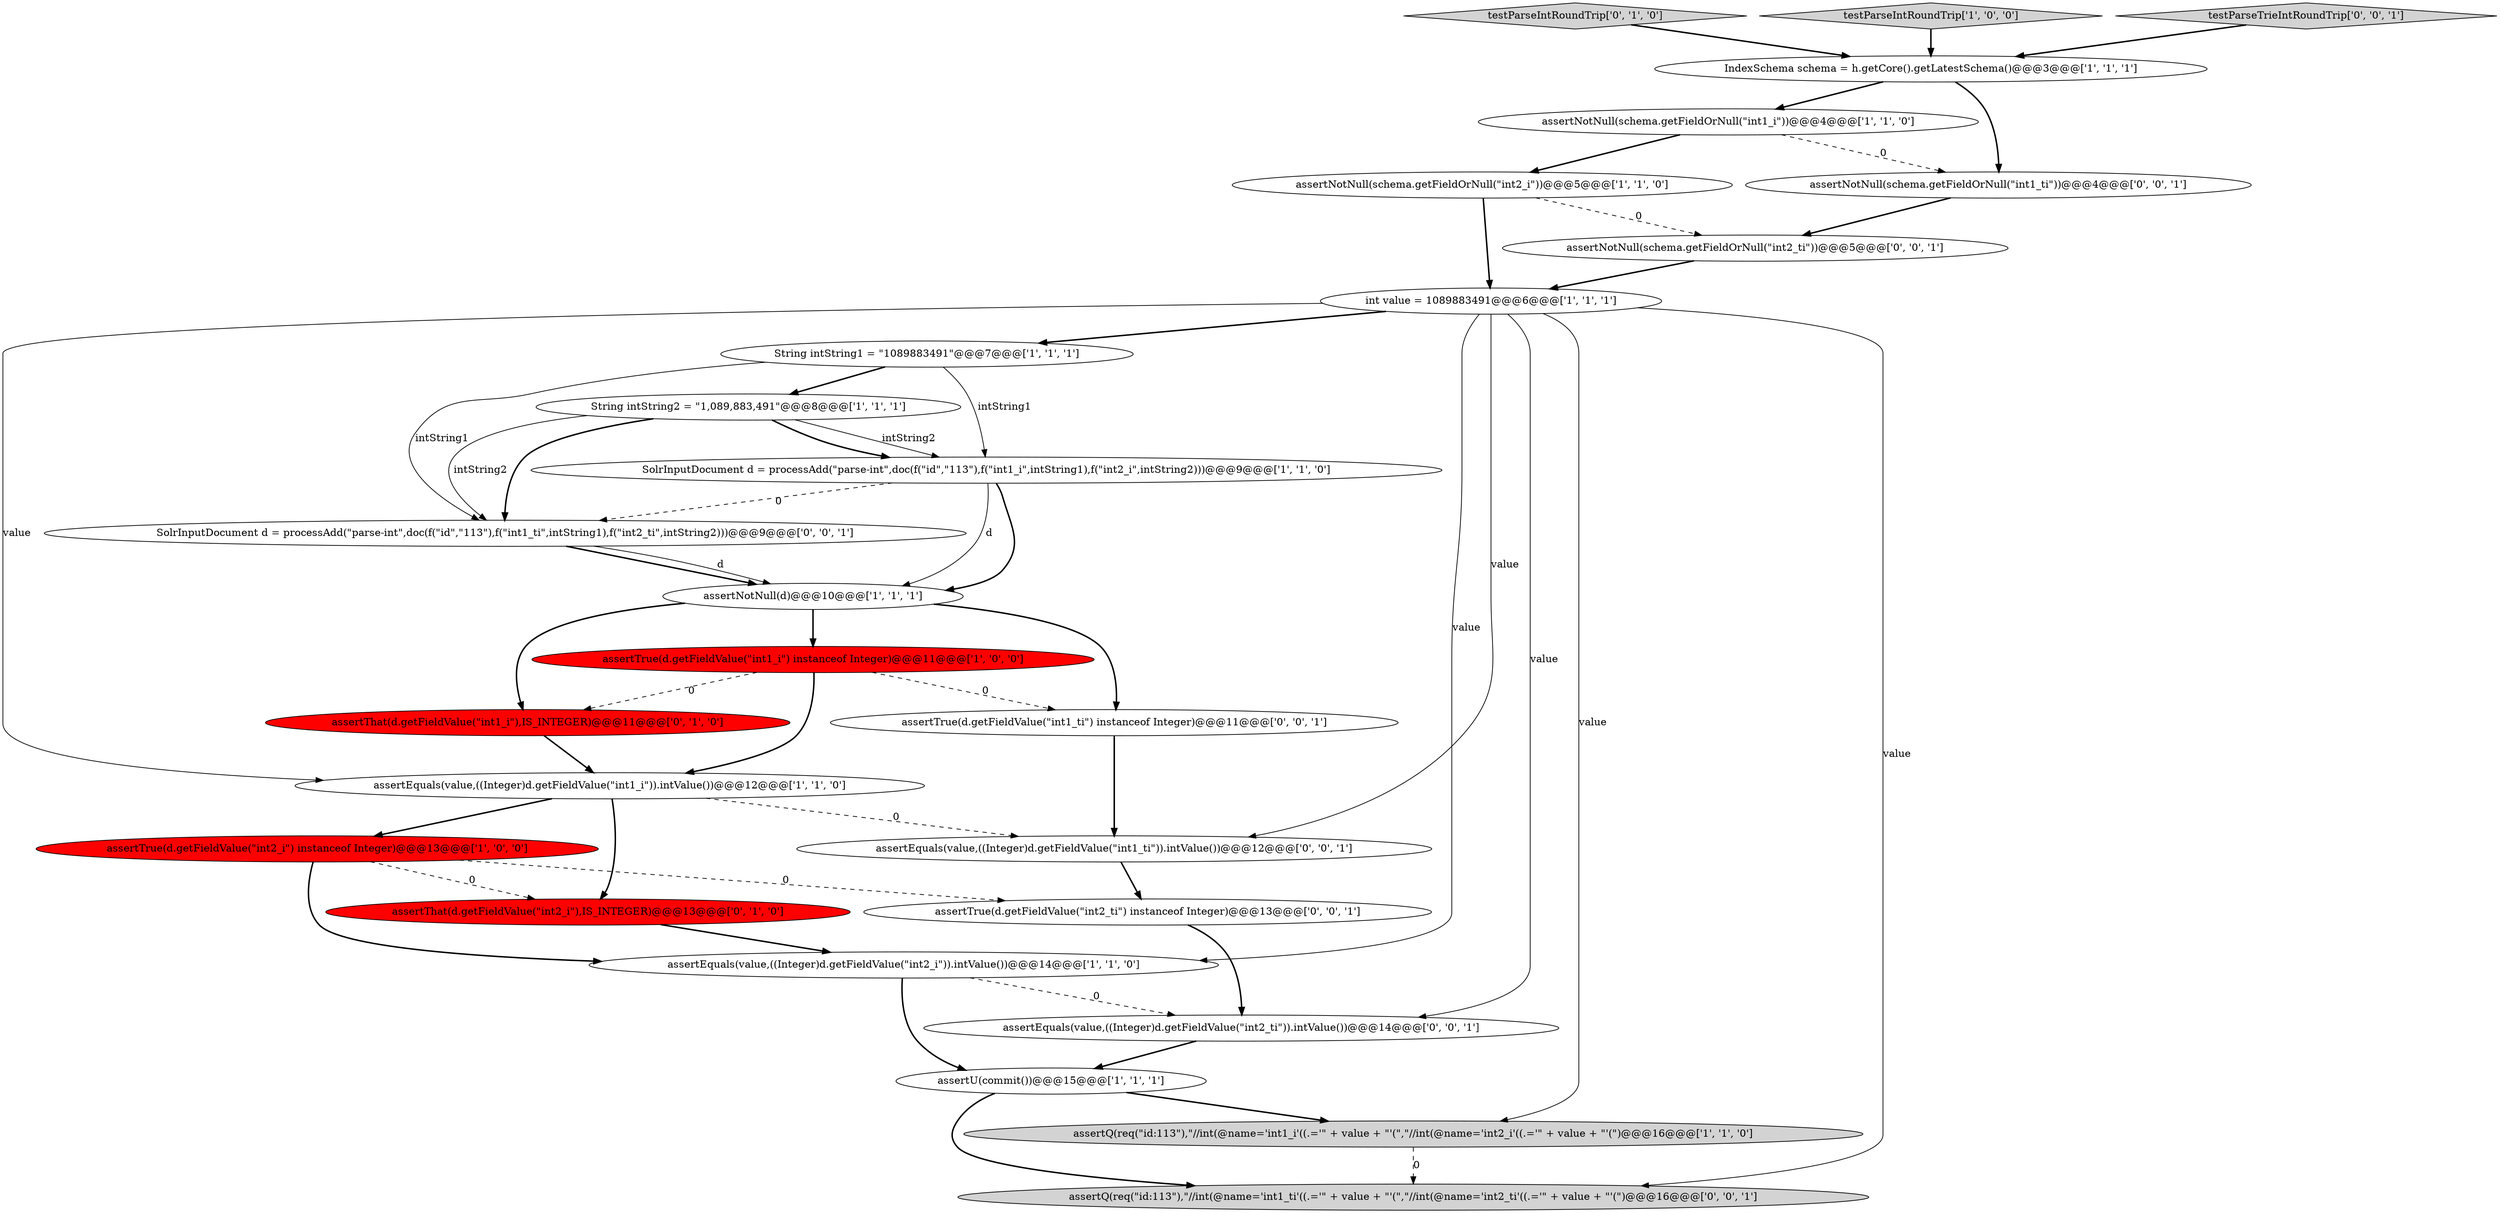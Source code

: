 digraph {
22 [style = filled, label = "assertNotNull(schema.getFieldOrNull(\"int1_ti\"))@@@4@@@['0', '0', '1']", fillcolor = white, shape = ellipse image = "AAA0AAABBB3BBB"];
23 [style = filled, label = "assertEquals(value,((Integer)d.getFieldValue(\"int1_ti\")).intValue())@@@12@@@['0', '0', '1']", fillcolor = white, shape = ellipse image = "AAA0AAABBB3BBB"];
7 [style = filled, label = "assertNotNull(schema.getFieldOrNull(\"int1_i\"))@@@4@@@['1', '1', '0']", fillcolor = white, shape = ellipse image = "AAA0AAABBB1BBB"];
6 [style = filled, label = "assertNotNull(schema.getFieldOrNull(\"int2_i\"))@@@5@@@['1', '1', '0']", fillcolor = white, shape = ellipse image = "AAA0AAABBB1BBB"];
8 [style = filled, label = "assertU(commit())@@@15@@@['1', '1', '1']", fillcolor = white, shape = ellipse image = "AAA0AAABBB1BBB"];
3 [style = filled, label = "assertEquals(value,((Integer)d.getFieldValue(\"int1_i\")).intValue())@@@12@@@['1', '1', '0']", fillcolor = white, shape = ellipse image = "AAA0AAABBB1BBB"];
18 [style = filled, label = "assertNotNull(schema.getFieldOrNull(\"int2_ti\"))@@@5@@@['0', '0', '1']", fillcolor = white, shape = ellipse image = "AAA0AAABBB3BBB"];
16 [style = filled, label = "testParseIntRoundTrip['0', '1', '0']", fillcolor = lightgray, shape = diamond image = "AAA0AAABBB2BBB"];
13 [style = filled, label = "int value = 1089883491@@@6@@@['1', '1', '1']", fillcolor = white, shape = ellipse image = "AAA0AAABBB1BBB"];
24 [style = filled, label = "assertEquals(value,((Integer)d.getFieldValue(\"int2_ti\")).intValue())@@@14@@@['0', '0', '1']", fillcolor = white, shape = ellipse image = "AAA0AAABBB3BBB"];
1 [style = filled, label = "assertNotNull(d)@@@10@@@['1', '1', '1']", fillcolor = white, shape = ellipse image = "AAA0AAABBB1BBB"];
26 [style = filled, label = "assertTrue(d.getFieldValue(\"int2_ti\") instanceof Integer)@@@13@@@['0', '0', '1']", fillcolor = white, shape = ellipse image = "AAA0AAABBB3BBB"];
5 [style = filled, label = "assertEquals(value,((Integer)d.getFieldValue(\"int2_i\")).intValue())@@@14@@@['1', '1', '0']", fillcolor = white, shape = ellipse image = "AAA0AAABBB1BBB"];
17 [style = filled, label = "assertThat(d.getFieldValue(\"int1_i\"),IS_INTEGER)@@@11@@@['0', '1', '0']", fillcolor = red, shape = ellipse image = "AAA1AAABBB2BBB"];
21 [style = filled, label = "assertQ(req(\"id:113\"),\"//int(@name='int1_ti'((.='\" + value + \"'(\",\"//int(@name='int2_ti'((.='\" + value + \"'(\")@@@16@@@['0', '0', '1']", fillcolor = lightgray, shape = ellipse image = "AAA0AAABBB3BBB"];
10 [style = filled, label = "assertTrue(d.getFieldValue(\"int1_i\") instanceof Integer)@@@11@@@['1', '0', '0']", fillcolor = red, shape = ellipse image = "AAA1AAABBB1BBB"];
9 [style = filled, label = "String intString2 = \"1,089,883,491\"@@@8@@@['1', '1', '1']", fillcolor = white, shape = ellipse image = "AAA0AAABBB1BBB"];
14 [style = filled, label = "testParseIntRoundTrip['1', '0', '0']", fillcolor = lightgray, shape = diamond image = "AAA0AAABBB1BBB"];
0 [style = filled, label = "assertQ(req(\"id:113\"),\"//int(@name='int1_i'((.='\" + value + \"'(\",\"//int(@name='int2_i'((.='\" + value + \"'(\")@@@16@@@['1', '1', '0']", fillcolor = lightgray, shape = ellipse image = "AAA0AAABBB1BBB"];
11 [style = filled, label = "String intString1 = \"1089883491\"@@@7@@@['1', '1', '1']", fillcolor = white, shape = ellipse image = "AAA0AAABBB1BBB"];
19 [style = filled, label = "assertTrue(d.getFieldValue(\"int1_ti\") instanceof Integer)@@@11@@@['0', '0', '1']", fillcolor = white, shape = ellipse image = "AAA0AAABBB3BBB"];
20 [style = filled, label = "SolrInputDocument d = processAdd(\"parse-int\",doc(f(\"id\",\"113\"),f(\"int1_ti\",intString1),f(\"int2_ti\",intString2)))@@@9@@@['0', '0', '1']", fillcolor = white, shape = ellipse image = "AAA0AAABBB3BBB"];
12 [style = filled, label = "IndexSchema schema = h.getCore().getLatestSchema()@@@3@@@['1', '1', '1']", fillcolor = white, shape = ellipse image = "AAA0AAABBB1BBB"];
15 [style = filled, label = "assertThat(d.getFieldValue(\"int2_i\"),IS_INTEGER)@@@13@@@['0', '1', '0']", fillcolor = red, shape = ellipse image = "AAA1AAABBB2BBB"];
25 [style = filled, label = "testParseTrieIntRoundTrip['0', '0', '1']", fillcolor = lightgray, shape = diamond image = "AAA0AAABBB3BBB"];
4 [style = filled, label = "assertTrue(d.getFieldValue(\"int2_i\") instanceof Integer)@@@13@@@['1', '0', '0']", fillcolor = red, shape = ellipse image = "AAA1AAABBB1BBB"];
2 [style = filled, label = "SolrInputDocument d = processAdd(\"parse-int\",doc(f(\"id\",\"113\"),f(\"int1_i\",intString1),f(\"int2_i\",intString2)))@@@9@@@['1', '1', '0']", fillcolor = white, shape = ellipse image = "AAA0AAABBB1BBB"];
5->8 [style = bold, label=""];
2->20 [style = dashed, label="0"];
9->2 [style = bold, label=""];
2->1 [style = bold, label=""];
10->19 [style = dashed, label="0"];
11->20 [style = solid, label="intString1"];
23->26 [style = bold, label=""];
5->24 [style = dashed, label="0"];
13->21 [style = solid, label="value"];
10->3 [style = bold, label=""];
9->20 [style = bold, label=""];
3->15 [style = bold, label=""];
4->26 [style = dashed, label="0"];
20->1 [style = bold, label=""];
20->1 [style = solid, label="d"];
11->9 [style = bold, label=""];
26->24 [style = bold, label=""];
13->11 [style = bold, label=""];
3->4 [style = bold, label=""];
11->2 [style = solid, label="intString1"];
12->7 [style = bold, label=""];
15->5 [style = bold, label=""];
13->24 [style = solid, label="value"];
1->17 [style = bold, label=""];
6->18 [style = dashed, label="0"];
8->0 [style = bold, label=""];
13->0 [style = solid, label="value"];
3->23 [style = dashed, label="0"];
22->18 [style = bold, label=""];
13->5 [style = solid, label="value"];
25->12 [style = bold, label=""];
0->21 [style = dashed, label="0"];
4->15 [style = dashed, label="0"];
19->23 [style = bold, label=""];
6->13 [style = bold, label=""];
14->12 [style = bold, label=""];
7->6 [style = bold, label=""];
10->17 [style = dashed, label="0"];
18->13 [style = bold, label=""];
17->3 [style = bold, label=""];
8->21 [style = bold, label=""];
13->23 [style = solid, label="value"];
9->20 [style = solid, label="intString2"];
9->2 [style = solid, label="intString2"];
24->8 [style = bold, label=""];
1->19 [style = bold, label=""];
1->10 [style = bold, label=""];
2->1 [style = solid, label="d"];
4->5 [style = bold, label=""];
16->12 [style = bold, label=""];
7->22 [style = dashed, label="0"];
12->22 [style = bold, label=""];
13->3 [style = solid, label="value"];
}
